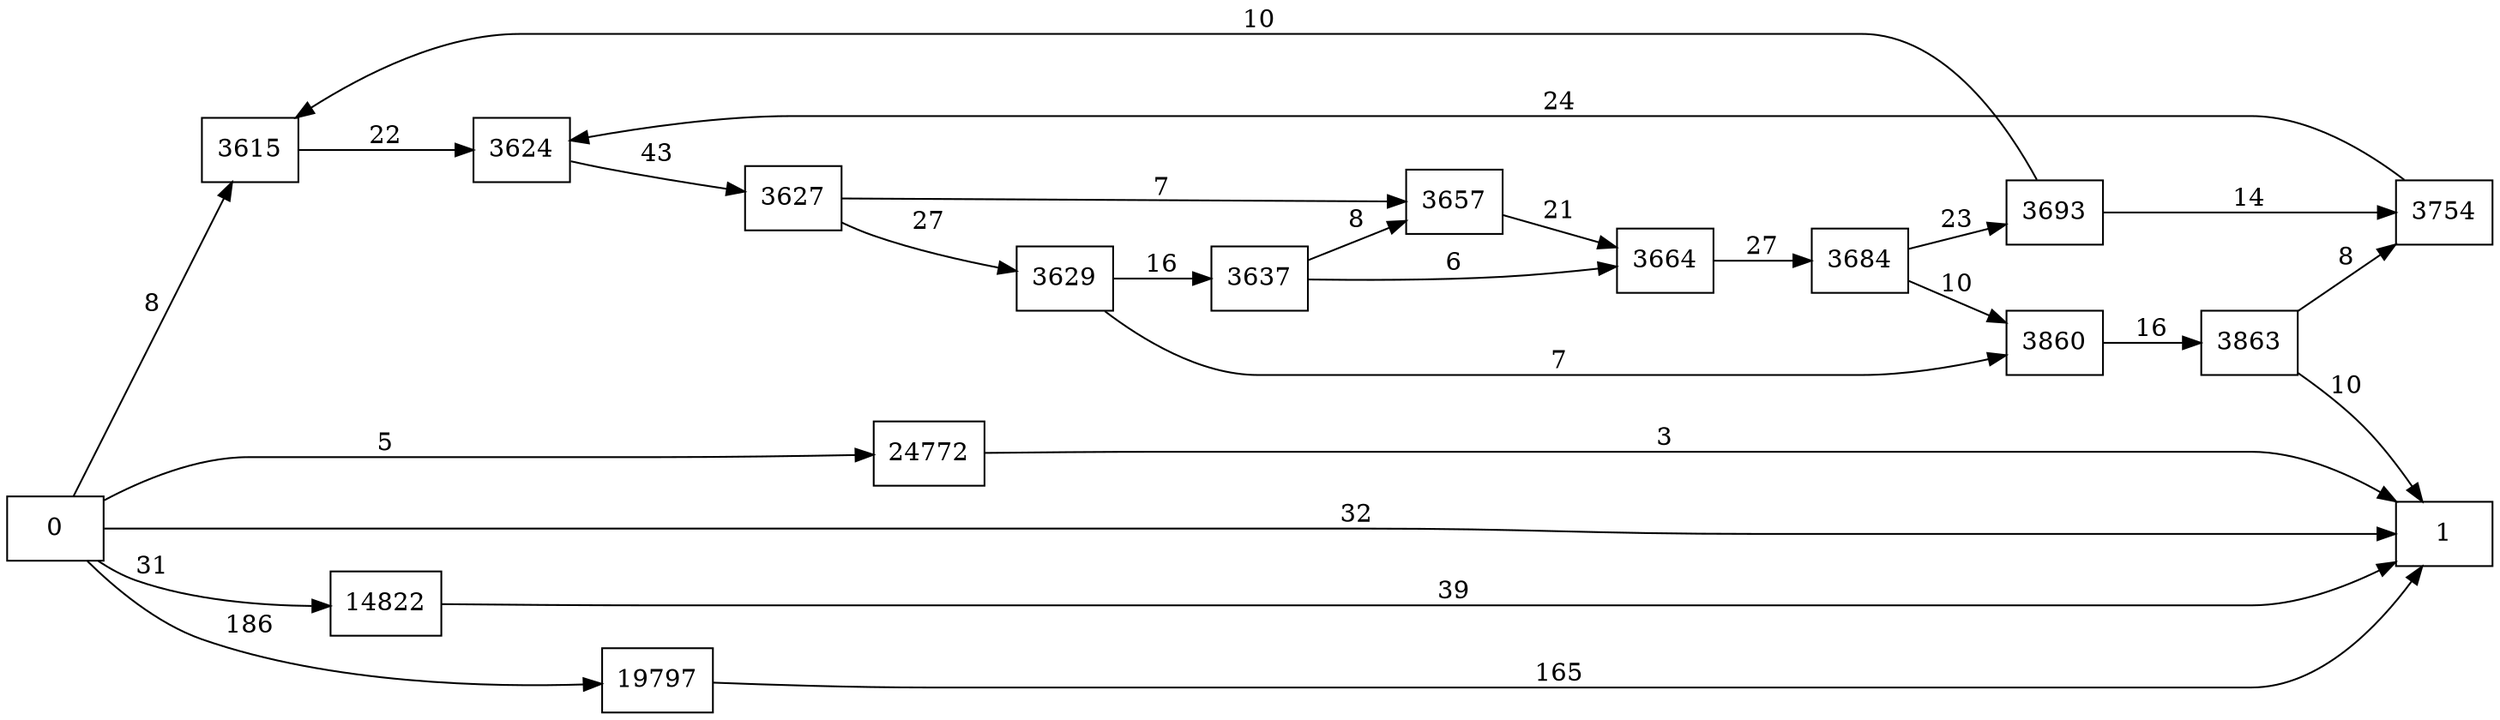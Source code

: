 digraph {
	graph [rankdir=LR]
	node [shape=rectangle]
	3615 -> 3624 [label=22]
	3624 -> 3627 [label=43]
	3627 -> 3629 [label=27]
	3627 -> 3657 [label=7]
	3629 -> 3637 [label=16]
	3629 -> 3860 [label=7]
	3637 -> 3657 [label=8]
	3637 -> 3664 [label=6]
	3657 -> 3664 [label=21]
	3664 -> 3684 [label=27]
	3684 -> 3693 [label=23]
	3684 -> 3860 [label=10]
	3693 -> 3615 [label=10]
	3693 -> 3754 [label=14]
	3754 -> 3624 [label=24]
	3860 -> 3863 [label=16]
	3863 -> 3754 [label=8]
	3863 -> 1 [label=10]
	14822 -> 1 [label=39]
	19797 -> 1 [label=165]
	24772 -> 1 [label=3]
	0 -> 3615 [label=8]
	0 -> 1 [label=32]
	0 -> 14822 [label=31]
	0 -> 19797 [label=186]
	0 -> 24772 [label=5]
}
